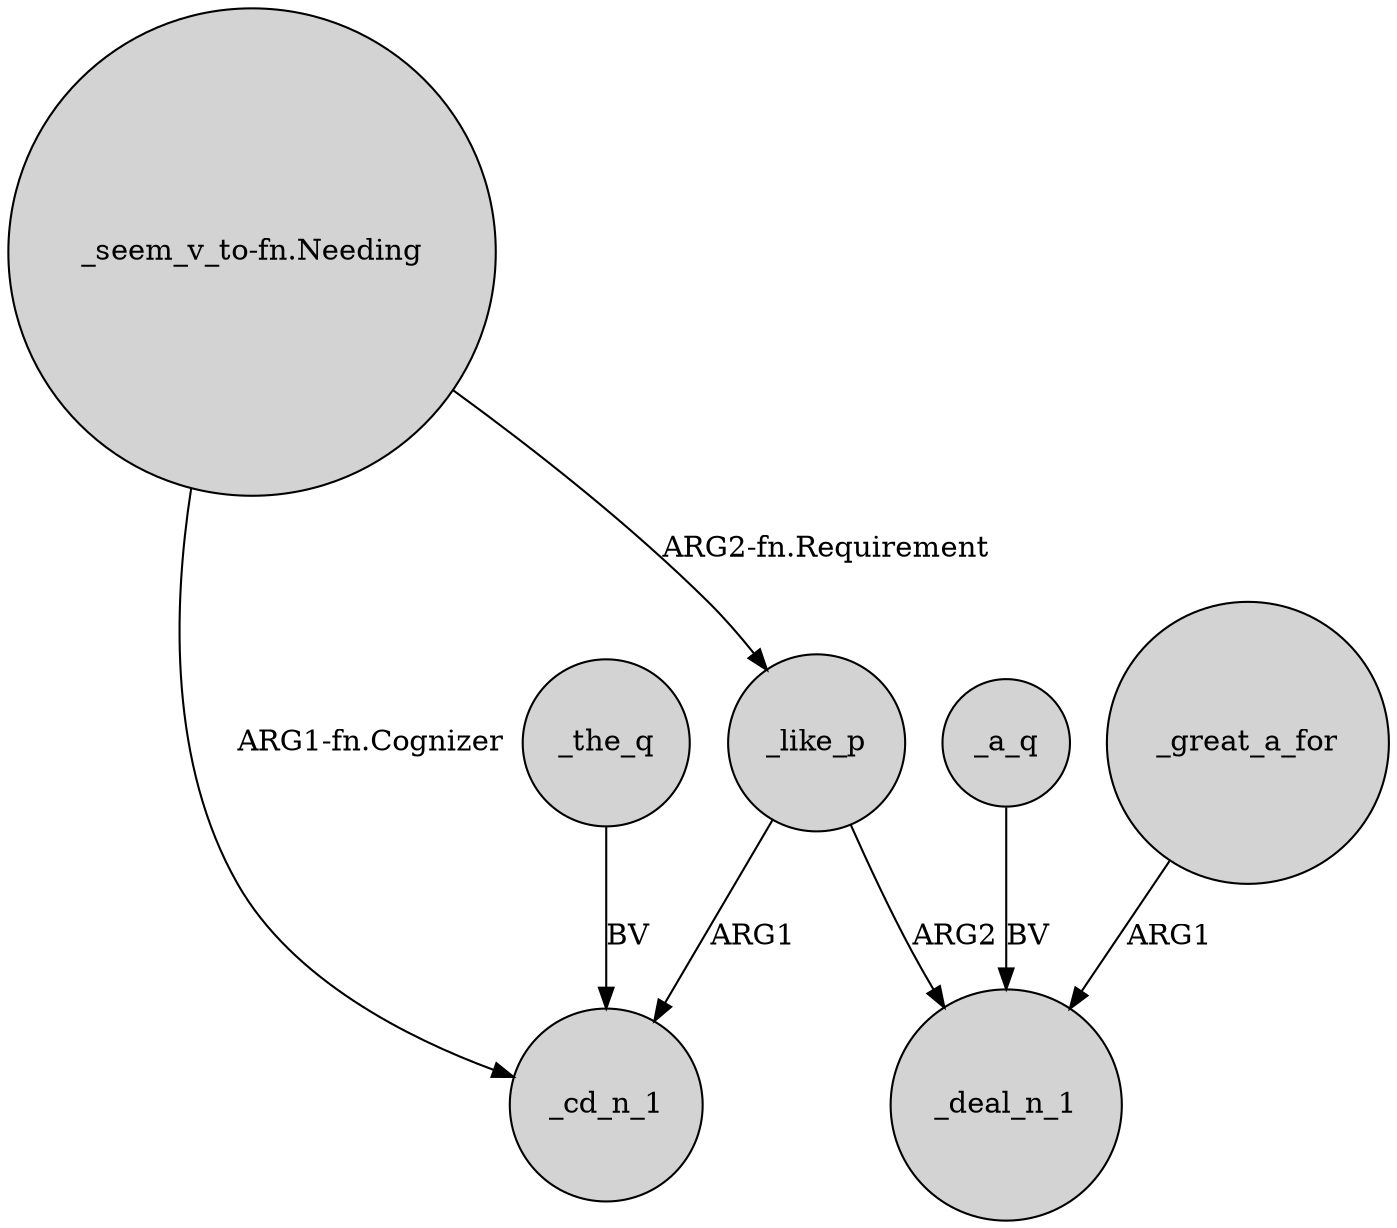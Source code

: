 digraph {
	node [shape=circle style=filled]
	"_seem_v_to-fn.Needing" -> _like_p [label="ARG2-fn.Requirement"]
	_a_q -> _deal_n_1 [label=BV]
	"_seem_v_to-fn.Needing" -> _cd_n_1 [label="ARG1-fn.Cognizer"]
	_the_q -> _cd_n_1 [label=BV]
	_like_p -> _deal_n_1 [label=ARG2]
	_great_a_for -> _deal_n_1 [label=ARG1]
	_like_p -> _cd_n_1 [label=ARG1]
}
